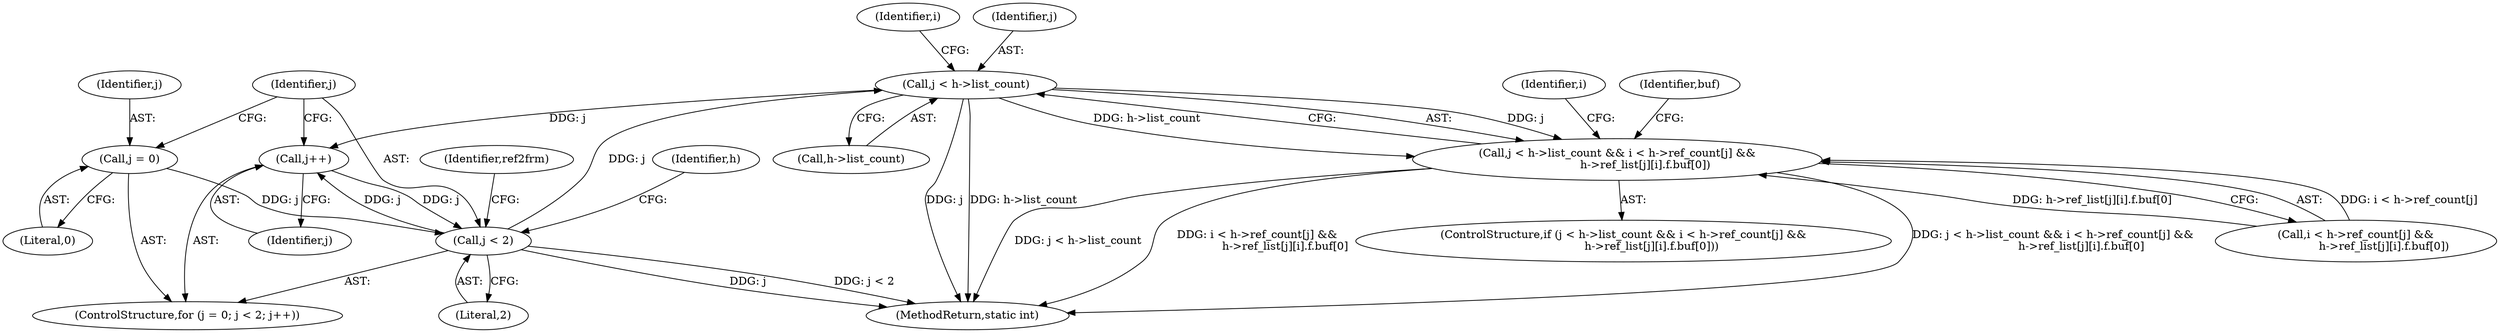 digraph "0_FFmpeg_29ffeef5e73b8f41ff3a3f2242d356759c66f91f@pointer" {
"1003029" [label="(Call,j < h->list_count)"];
"1002989" [label="(Call,j < 2)"];
"1002992" [label="(Call,j++)"];
"1003029" [label="(Call,j < h->list_count)"];
"1002986" [label="(Call,j = 0)"];
"1003028" [label="(Call,j < h->list_count && i < h->ref_count[j] &&\n                h->ref_list[j][i].f.buf[0])"];
"1003029" [label="(Call,j < h->list_count)"];
"1002985" [label="(ControlStructure,for (j = 0; j < 2; j++))"];
"1002992" [label="(Call,j++)"];
"1003036" [label="(Identifier,i)"];
"1002987" [label="(Identifier,j)"];
"1002989" [label="(Call,j < 2)"];
"1003020" [label="(Identifier,i)"];
"1002991" [label="(Literal,2)"];
"1003059" [label="(Identifier,buf)"];
"1003028" [label="(Call,j < h->list_count && i < h->ref_count[j] &&\n                h->ref_list[j][i].f.buf[0])"];
"1002993" [label="(Identifier,j)"];
"1003034" [label="(Call,i < h->ref_count[j] &&\n                h->ref_list[j][i].f.buf[0])"];
"1003426" [label="(MethodReturn,static int)"];
"1002998" [label="(Identifier,ref2frm)"];
"1003031" [label="(Call,h->list_count)"];
"1002986" [label="(Call,j = 0)"];
"1003027" [label="(ControlStructure,if (j < h->list_count && i < h->ref_count[j] &&\n                h->ref_list[j][i].f.buf[0]))"];
"1002990" [label="(Identifier,j)"];
"1003030" [label="(Identifier,j)"];
"1002988" [label="(Literal,0)"];
"1003248" [label="(Identifier,h)"];
"1003029" -> "1003028"  [label="AST: "];
"1003029" -> "1003031"  [label="CFG: "];
"1003030" -> "1003029"  [label="AST: "];
"1003031" -> "1003029"  [label="AST: "];
"1003036" -> "1003029"  [label="CFG: "];
"1003028" -> "1003029"  [label="CFG: "];
"1003029" -> "1003426"  [label="DDG: j"];
"1003029" -> "1003426"  [label="DDG: h->list_count"];
"1003029" -> "1002992"  [label="DDG: j"];
"1003029" -> "1003028"  [label="DDG: j"];
"1003029" -> "1003028"  [label="DDG: h->list_count"];
"1002989" -> "1003029"  [label="DDG: j"];
"1002989" -> "1002985"  [label="AST: "];
"1002989" -> "1002991"  [label="CFG: "];
"1002990" -> "1002989"  [label="AST: "];
"1002991" -> "1002989"  [label="AST: "];
"1002998" -> "1002989"  [label="CFG: "];
"1003248" -> "1002989"  [label="CFG: "];
"1002989" -> "1003426"  [label="DDG: j"];
"1002989" -> "1003426"  [label="DDG: j < 2"];
"1002992" -> "1002989"  [label="DDG: j"];
"1002986" -> "1002989"  [label="DDG: j"];
"1002989" -> "1002992"  [label="DDG: j"];
"1002992" -> "1002985"  [label="AST: "];
"1002992" -> "1002993"  [label="CFG: "];
"1002993" -> "1002992"  [label="AST: "];
"1002990" -> "1002992"  [label="CFG: "];
"1002986" -> "1002985"  [label="AST: "];
"1002986" -> "1002988"  [label="CFG: "];
"1002987" -> "1002986"  [label="AST: "];
"1002988" -> "1002986"  [label="AST: "];
"1002990" -> "1002986"  [label="CFG: "];
"1003028" -> "1003027"  [label="AST: "];
"1003028" -> "1003034"  [label="CFG: "];
"1003034" -> "1003028"  [label="AST: "];
"1003059" -> "1003028"  [label="CFG: "];
"1003020" -> "1003028"  [label="CFG: "];
"1003028" -> "1003426"  [label="DDG: j < h->list_count && i < h->ref_count[j] &&\n                h->ref_list[j][i].f.buf[0]"];
"1003028" -> "1003426"  [label="DDG: j < h->list_count"];
"1003028" -> "1003426"  [label="DDG: i < h->ref_count[j] &&\n                h->ref_list[j][i].f.buf[0]"];
"1003034" -> "1003028"  [label="DDG: i < h->ref_count[j]"];
"1003034" -> "1003028"  [label="DDG: h->ref_list[j][i].f.buf[0]"];
}
